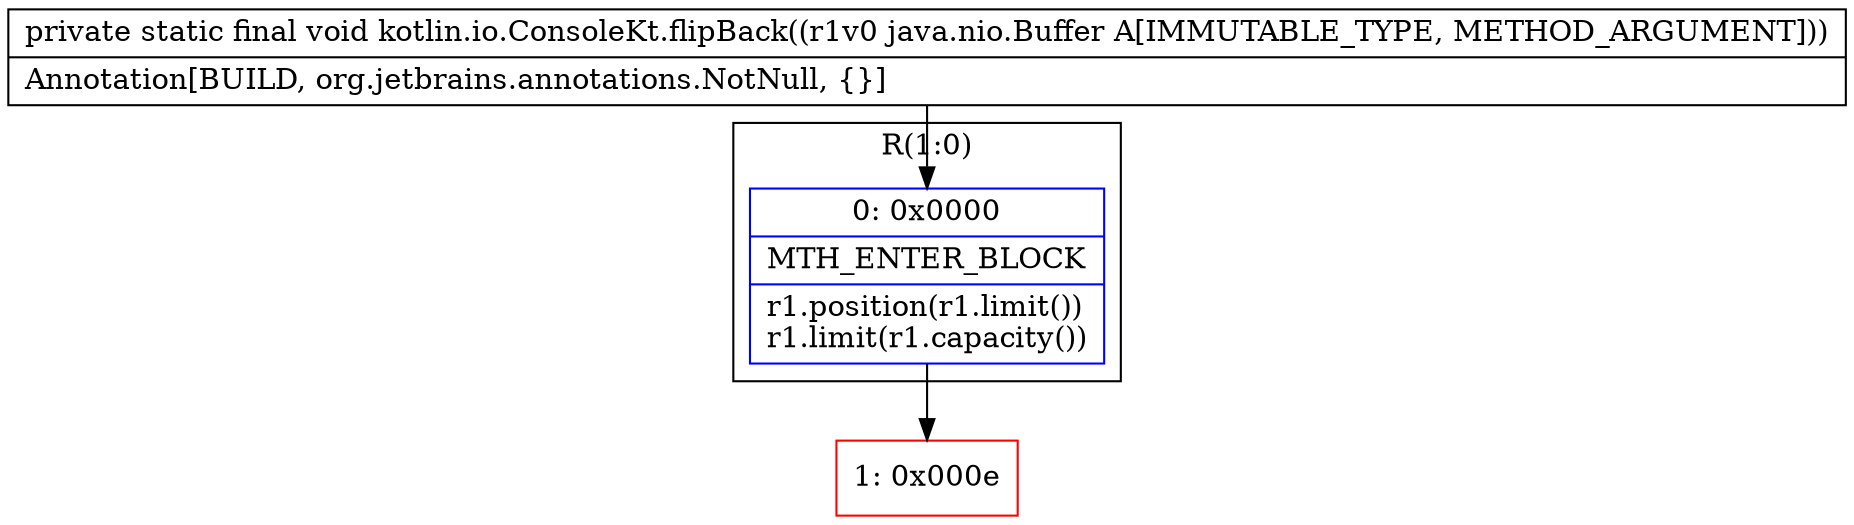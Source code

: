 digraph "CFG forkotlin.io.ConsoleKt.flipBack(Ljava\/nio\/Buffer;)V" {
subgraph cluster_Region_1780077951 {
label = "R(1:0)";
node [shape=record,color=blue];
Node_0 [shape=record,label="{0\:\ 0x0000|MTH_ENTER_BLOCK\l|r1.position(r1.limit())\lr1.limit(r1.capacity())\l}"];
}
Node_1 [shape=record,color=red,label="{1\:\ 0x000e}"];
MethodNode[shape=record,label="{private static final void kotlin.io.ConsoleKt.flipBack((r1v0 java.nio.Buffer A[IMMUTABLE_TYPE, METHOD_ARGUMENT]))  | Annotation[BUILD, org.jetbrains.annotations.NotNull, \{\}]\l}"];
MethodNode -> Node_0;
Node_0 -> Node_1;
}

